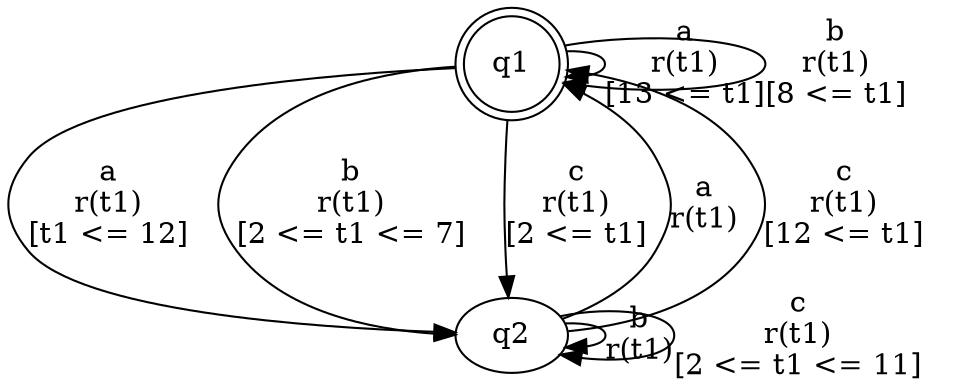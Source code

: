 digraph "tests_1/test12/solution501/solution" {
	q1[label=q1 shape=doublecircle]
	q2[label=q2]
	q1 -> q1[label="a\nr(t1)\n[13 <= t1]"]
	q1 -> q2[label="a\nr(t1)\n[t1 <= 12]"]
	q2 -> q2[label="b\nr(t1)\n"]
	q2 -> q1[label="a\nr(t1)\n"]
	q2 -> q1[label="c\nr(t1)\n[12 <= t1]"]
	q2 -> q2[label="c\nr(t1)\n[2 <= t1 <= 11]"]
	q1 -> q1[label="b\nr(t1)\n[8 <= t1]"]
	q1 -> q2[label="b\nr(t1)\n[2 <= t1 <= 7]"]
	q1 -> q2[label="c\nr(t1)\n[2 <= t1]"]
}
